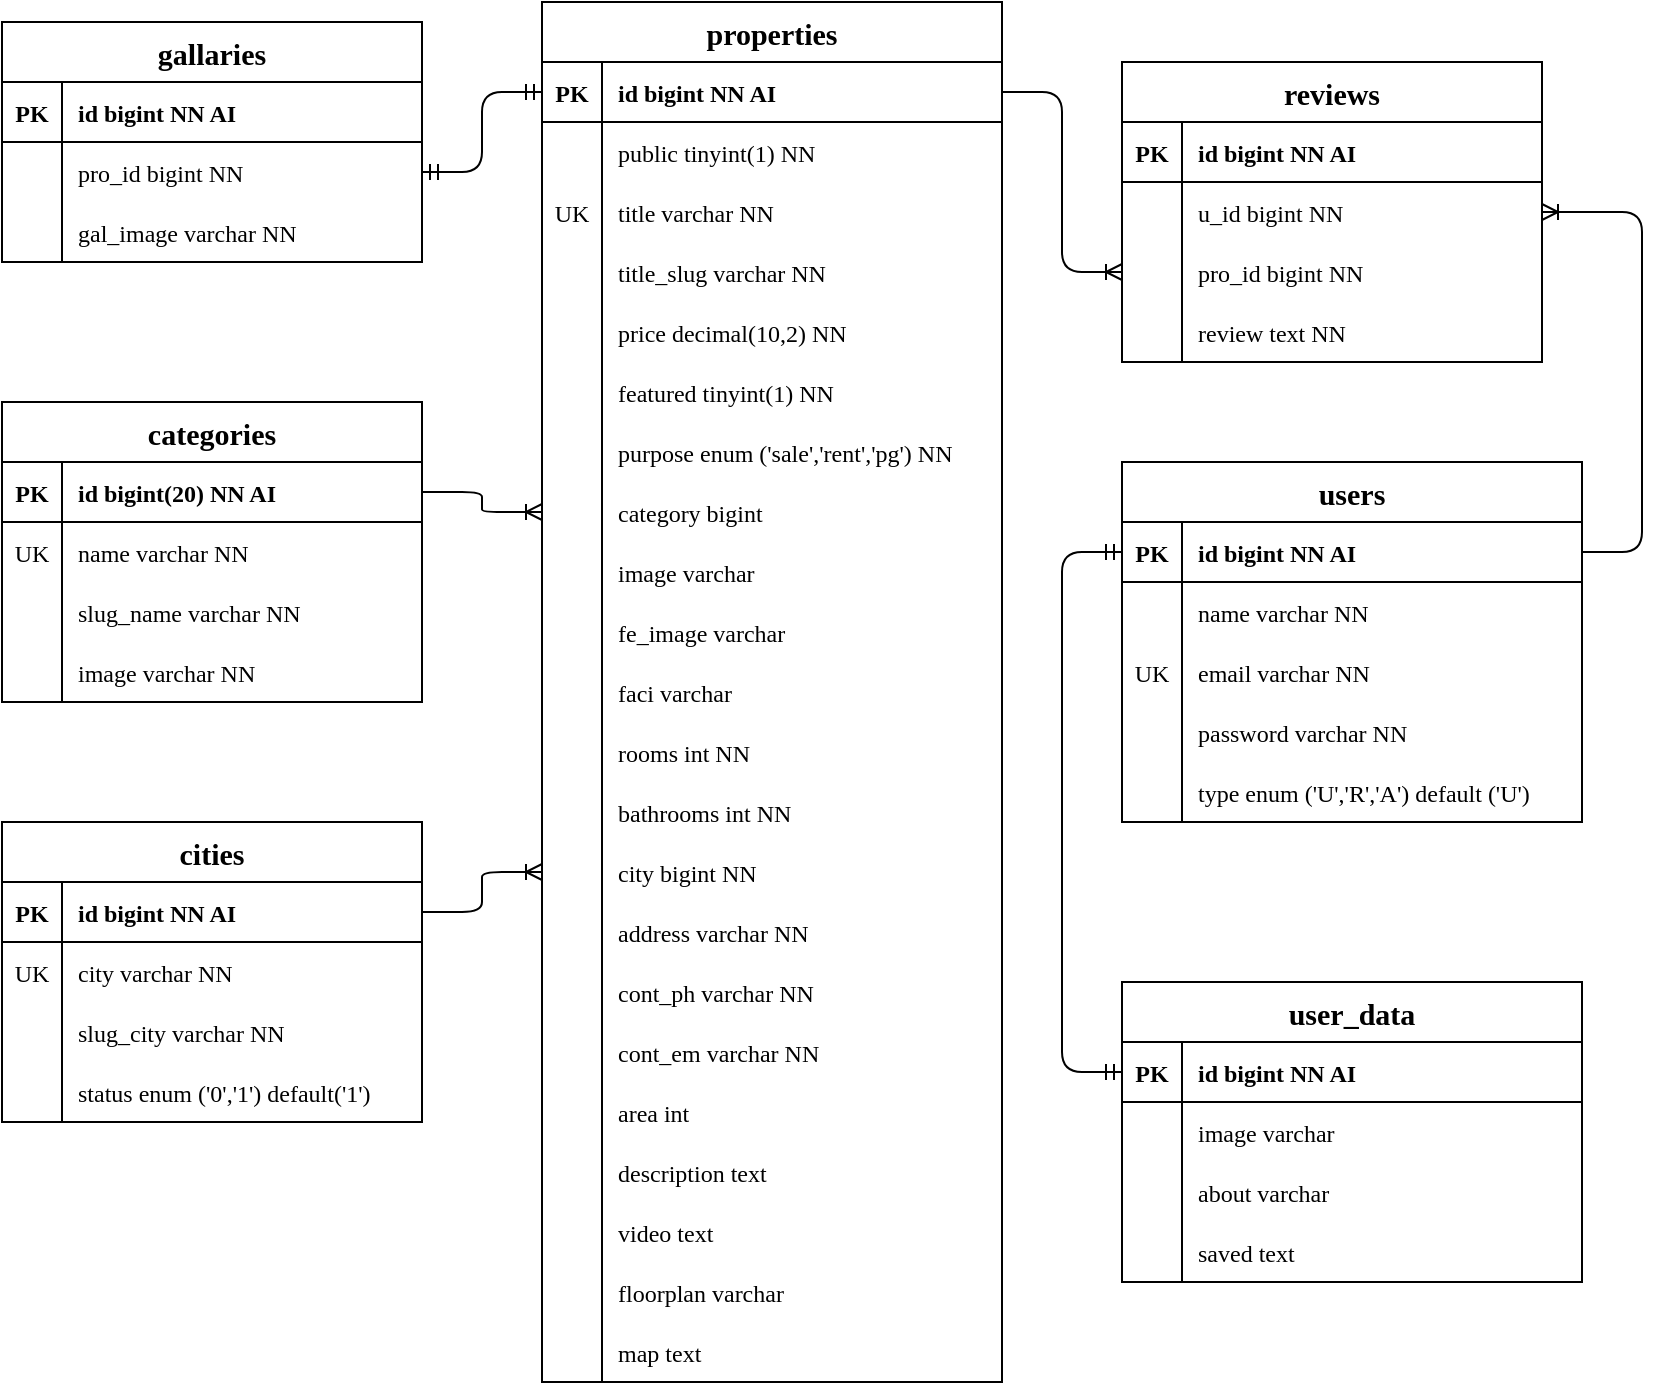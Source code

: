 <mxfile version="17.1.3" type="google"><diagram id="R2lEEEUBdFMjLlhIrx00" name="Page-1"><mxGraphModel grid="1" gridSize="10" guides="1" tooltips="1" connect="1" arrows="1" page="1" fold="1" pageScale="1" pageWidth="850" pageHeight="1100" math="0" shadow="0" extFonts="Permanent Marker^https://fonts.googleapis.com/css?family=Permanent+Marker"><root><mxCell id="0"/><mxCell id="1" parent="0"/><mxCell id="YWjeRx_87zV_86P3QYBy-14" value="categories" style="shape=table;startSize=30;container=1;collapsible=1;childLayout=tableLayout;fixedRows=1;rowLines=0;fontStyle=1;align=center;resizeLast=1;rounded=0;fontSize=15;sketch=0;swimlaneLine=1;shadow=0;fontFamily=Times New Roman;" vertex="1" parent="1"><mxGeometry x="10" y="240" width="210" height="150" as="geometry"><mxRectangle x="530" y="150" width="90" height="30" as="alternateBounds"/></mxGeometry></mxCell><mxCell id="YWjeRx_87zV_86P3QYBy-15" value="" style="shape=tableRow;horizontal=0;startSize=0;swimlaneHead=0;swimlaneBody=0;fillColor=none;collapsible=0;dropTarget=0;points=[[0,0.5],[1,0.5]];portConstraint=eastwest;top=0;left=0;right=0;bottom=1;rounded=0;sketch=0;swimlaneLine=1;shadow=0;fontFamily=Times New Roman;" vertex="1" parent="YWjeRx_87zV_86P3QYBy-14"><mxGeometry y="30" width="210" height="30" as="geometry"/></mxCell><mxCell id="YWjeRx_87zV_86P3QYBy-16" value="PK" style="shape=partialRectangle;connectable=0;fillColor=none;top=0;left=0;bottom=0;right=0;fontStyle=1;overflow=hidden;rounded=0;sketch=0;swimlaneLine=1;shadow=0;fontFamily=Times New Roman;" vertex="1" parent="YWjeRx_87zV_86P3QYBy-15"><mxGeometry width="30" height="30" as="geometry"><mxRectangle width="30" height="30" as="alternateBounds"/></mxGeometry></mxCell><mxCell id="YWjeRx_87zV_86P3QYBy-17" value="id bigint(20) NN AI" style="shape=partialRectangle;connectable=0;fillColor=none;top=0;left=0;bottom=0;right=0;align=left;spacingLeft=6;fontStyle=1;overflow=hidden;rounded=0;sketch=0;swimlaneLine=1;shadow=0;fontFamily=Times New Roman;" vertex="1" parent="YWjeRx_87zV_86P3QYBy-15"><mxGeometry x="30" width="180" height="30" as="geometry"><mxRectangle width="180" height="30" as="alternateBounds"/></mxGeometry></mxCell><mxCell id="YWjeRx_87zV_86P3QYBy-18" value="" style="shape=tableRow;horizontal=0;startSize=0;swimlaneHead=0;swimlaneBody=0;fillColor=none;collapsible=0;dropTarget=0;points=[[0,0.5],[1,0.5]];portConstraint=eastwest;top=0;left=0;right=0;bottom=0;rounded=0;sketch=0;swimlaneLine=1;shadow=0;fontFamily=Times New Roman;" vertex="1" parent="YWjeRx_87zV_86P3QYBy-14"><mxGeometry y="60" width="210" height="30" as="geometry"/></mxCell><mxCell id="YWjeRx_87zV_86P3QYBy-19" value="UK" style="shape=partialRectangle;connectable=0;fillColor=none;top=0;left=0;bottom=0;right=0;editable=1;overflow=hidden;rounded=0;sketch=0;swimlaneLine=1;shadow=0;fontFamily=Times New Roman;" vertex="1" parent="YWjeRx_87zV_86P3QYBy-18"><mxGeometry width="30" height="30" as="geometry"><mxRectangle width="30" height="30" as="alternateBounds"/></mxGeometry></mxCell><mxCell id="YWjeRx_87zV_86P3QYBy-20" value="name varchar NN" style="shape=partialRectangle;connectable=0;fillColor=none;top=0;left=0;bottom=0;right=0;align=left;spacingLeft=6;overflow=hidden;rounded=0;sketch=0;swimlaneLine=1;shadow=0;fontFamily=Times New Roman;" vertex="1" parent="YWjeRx_87zV_86P3QYBy-18"><mxGeometry x="30" width="180" height="30" as="geometry"><mxRectangle width="180" height="30" as="alternateBounds"/></mxGeometry></mxCell><mxCell id="YWjeRx_87zV_86P3QYBy-21" value="" style="shape=tableRow;horizontal=0;startSize=0;swimlaneHead=0;swimlaneBody=0;fillColor=none;collapsible=0;dropTarget=0;points=[[0,0.5],[1,0.5]];portConstraint=eastwest;top=0;left=0;right=0;bottom=0;rounded=0;sketch=0;swimlaneLine=1;shadow=0;fontFamily=Times New Roman;" vertex="1" parent="YWjeRx_87zV_86P3QYBy-14"><mxGeometry y="90" width="210" height="30" as="geometry"/></mxCell><mxCell id="YWjeRx_87zV_86P3QYBy-22" value="" style="shape=partialRectangle;connectable=0;fillColor=none;top=0;left=0;bottom=0;right=0;editable=1;overflow=hidden;rounded=0;sketch=0;swimlaneLine=1;shadow=0;fontFamily=Times New Roman;" vertex="1" parent="YWjeRx_87zV_86P3QYBy-21"><mxGeometry width="30" height="30" as="geometry"><mxRectangle width="30" height="30" as="alternateBounds"/></mxGeometry></mxCell><mxCell id="YWjeRx_87zV_86P3QYBy-23" value="slug_name varchar NN" style="shape=partialRectangle;connectable=0;fillColor=none;top=0;left=0;bottom=0;right=0;align=left;spacingLeft=6;overflow=hidden;rounded=0;sketch=0;swimlaneLine=1;shadow=0;fontFamily=Times New Roman;" vertex="1" parent="YWjeRx_87zV_86P3QYBy-21"><mxGeometry x="30" width="180" height="30" as="geometry"><mxRectangle width="180" height="30" as="alternateBounds"/></mxGeometry></mxCell><mxCell id="YWjeRx_87zV_86P3QYBy-24" value="" style="shape=tableRow;horizontal=0;startSize=0;swimlaneHead=0;swimlaneBody=0;fillColor=none;collapsible=0;dropTarget=0;points=[[0,0.5],[1,0.5]];portConstraint=eastwest;top=0;left=0;right=0;bottom=0;rounded=0;sketch=0;swimlaneLine=1;shadow=0;fontFamily=Times New Roman;" vertex="1" parent="YWjeRx_87zV_86P3QYBy-14"><mxGeometry y="120" width="210" height="30" as="geometry"/></mxCell><mxCell id="YWjeRx_87zV_86P3QYBy-25" value="" style="shape=partialRectangle;connectable=0;fillColor=none;top=0;left=0;bottom=0;right=0;editable=1;overflow=hidden;rounded=0;sketch=0;swimlaneLine=1;shadow=0;fontFamily=Times New Roman;" vertex="1" parent="YWjeRx_87zV_86P3QYBy-24"><mxGeometry width="30" height="30" as="geometry"><mxRectangle width="30" height="30" as="alternateBounds"/></mxGeometry></mxCell><mxCell id="YWjeRx_87zV_86P3QYBy-26" value="image varchar NN" style="shape=partialRectangle;connectable=0;fillColor=none;top=0;left=0;bottom=0;right=0;align=left;spacingLeft=6;overflow=hidden;rounded=0;sketch=0;swimlaneLine=1;shadow=0;fontFamily=Times New Roman;" vertex="1" parent="YWjeRx_87zV_86P3QYBy-24"><mxGeometry x="30" width="180" height="30" as="geometry"><mxRectangle width="180" height="30" as="alternateBounds"/></mxGeometry></mxCell><mxCell id="YWjeRx_87zV_86P3QYBy-40" value="properties" style="shape=table;startSize=30;container=1;collapsible=1;childLayout=tableLayout;fixedRows=1;rowLines=0;fontStyle=1;align=center;resizeLast=1;rounded=0;horizontal=1;verticalAlign=middle;fontSize=15;swimlaneLine=1;sketch=0;labelBorderColor=none;shadow=0;fontFamily=Times New Roman;" vertex="1" parent="1"><mxGeometry x="280" y="40" width="230" height="690" as="geometry"><mxRectangle x="330" y="40" width="90" height="30" as="alternateBounds"/></mxGeometry></mxCell><mxCell id="YWjeRx_87zV_86P3QYBy-41" value="" style="shape=tableRow;horizontal=0;startSize=0;swimlaneHead=0;swimlaneBody=0;fillColor=none;collapsible=0;dropTarget=0;points=[[0,0.5],[1,0.5]];portConstraint=eastwest;top=0;left=0;right=0;bottom=1;rounded=0;labelBorderColor=none;sketch=0;swimlaneLine=1;shadow=0;fontFamily=Times New Roman;" vertex="1" parent="YWjeRx_87zV_86P3QYBy-40"><mxGeometry y="30" width="230" height="30" as="geometry"/></mxCell><mxCell id="YWjeRx_87zV_86P3QYBy-42" value="PK" style="shape=partialRectangle;connectable=0;fillColor=none;top=0;left=0;bottom=0;right=0;fontStyle=1;overflow=hidden;rounded=0;labelBorderColor=none;sketch=0;swimlaneLine=1;shadow=0;fontFamily=Times New Roman;" vertex="1" parent="YWjeRx_87zV_86P3QYBy-41"><mxGeometry width="30" height="30" as="geometry"><mxRectangle width="30" height="30" as="alternateBounds"/></mxGeometry></mxCell><mxCell id="YWjeRx_87zV_86P3QYBy-43" value="id bigint NN AI" style="shape=partialRectangle;connectable=0;fillColor=none;top=0;left=0;bottom=0;right=0;align=left;spacingLeft=6;fontStyle=1;overflow=hidden;rounded=0;sketch=0;labelBorderColor=none;swimlaneLine=1;shadow=0;fontFamily=Times New Roman;" vertex="1" parent="YWjeRx_87zV_86P3QYBy-41"><mxGeometry x="30" width="200" height="30" as="geometry"><mxRectangle width="200" height="30" as="alternateBounds"/></mxGeometry></mxCell><mxCell id="YWjeRx_87zV_86P3QYBy-44" value="" style="shape=tableRow;horizontal=0;startSize=0;swimlaneHead=0;swimlaneBody=0;fillColor=none;collapsible=0;dropTarget=0;points=[[0,0.5],[1,0.5]];portConstraint=eastwest;top=0;left=0;right=0;bottom=0;rounded=0;labelBorderColor=none;sketch=0;swimlaneLine=1;shadow=0;fontFamily=Times New Roman;" vertex="1" parent="YWjeRx_87zV_86P3QYBy-40"><mxGeometry y="60" width="230" height="30" as="geometry"/></mxCell><mxCell id="YWjeRx_87zV_86P3QYBy-45" value="" style="shape=partialRectangle;connectable=0;fillColor=none;top=0;left=0;bottom=0;right=0;editable=1;overflow=hidden;rounded=0;labelBorderColor=none;sketch=0;swimlaneLine=1;shadow=0;fontFamily=Times New Roman;" vertex="1" parent="YWjeRx_87zV_86P3QYBy-44"><mxGeometry width="30" height="30" as="geometry"><mxRectangle width="30" height="30" as="alternateBounds"/></mxGeometry></mxCell><mxCell id="YWjeRx_87zV_86P3QYBy-46" value="public tinyint(1) NN" style="shape=partialRectangle;connectable=0;fillColor=none;top=0;left=0;bottom=0;right=0;align=left;spacingLeft=6;overflow=hidden;rounded=0;sketch=0;labelBorderColor=none;swimlaneLine=1;shadow=0;fontFamily=Times New Roman;" vertex="1" parent="YWjeRx_87zV_86P3QYBy-44"><mxGeometry x="30" width="200" height="30" as="geometry"><mxRectangle width="200" height="30" as="alternateBounds"/></mxGeometry></mxCell><mxCell id="YWjeRx_87zV_86P3QYBy-47" style="shape=tableRow;horizontal=0;startSize=0;swimlaneHead=0;swimlaneBody=0;fillColor=none;collapsible=0;dropTarget=0;points=[[0,0.5],[1,0.5]];portConstraint=eastwest;top=0;left=0;right=0;bottom=0;rounded=0;labelBorderColor=none;sketch=0;swimlaneLine=1;shadow=0;fontFamily=Times New Roman;" vertex="1" parent="YWjeRx_87zV_86P3QYBy-40"><mxGeometry y="90" width="230" height="30" as="geometry"/></mxCell><mxCell id="YWjeRx_87zV_86P3QYBy-48" value="UK" style="shape=partialRectangle;connectable=0;fillColor=none;top=0;left=0;bottom=0;right=0;editable=1;overflow=hidden;rounded=0;labelBorderColor=none;sketch=0;swimlaneLine=1;shadow=0;fontFamily=Times New Roman;" vertex="1" parent="YWjeRx_87zV_86P3QYBy-47"><mxGeometry width="30" height="30" as="geometry"><mxRectangle width="30" height="30" as="alternateBounds"/></mxGeometry></mxCell><mxCell id="YWjeRx_87zV_86P3QYBy-49" value="title varchar NN" style="shape=partialRectangle;connectable=0;fillColor=none;top=0;left=0;bottom=0;right=0;align=left;spacingLeft=6;overflow=hidden;rounded=0;sketch=0;labelBorderColor=none;swimlaneLine=1;shadow=0;fontFamily=Times New Roman;" vertex="1" parent="YWjeRx_87zV_86P3QYBy-47"><mxGeometry x="30" width="200" height="30" as="geometry"><mxRectangle width="200" height="30" as="alternateBounds"/></mxGeometry></mxCell><mxCell id="YWjeRx_87zV_86P3QYBy-50" value="" style="shape=tableRow;horizontal=0;startSize=0;swimlaneHead=0;swimlaneBody=0;fillColor=none;collapsible=0;dropTarget=0;points=[[0,0.5],[1,0.5]];portConstraint=eastwest;top=0;left=0;right=0;bottom=0;rounded=0;labelBorderColor=none;sketch=0;swimlaneLine=1;shadow=0;fontFamily=Times New Roman;" vertex="1" parent="YWjeRx_87zV_86P3QYBy-40"><mxGeometry y="120" width="230" height="30" as="geometry"/></mxCell><mxCell id="YWjeRx_87zV_86P3QYBy-51" value="" style="shape=partialRectangle;connectable=0;fillColor=none;top=0;left=0;bottom=0;right=0;editable=1;overflow=hidden;rounded=0;labelBorderColor=none;sketch=0;swimlaneLine=1;shadow=0;fontFamily=Times New Roman;" vertex="1" parent="YWjeRx_87zV_86P3QYBy-50"><mxGeometry width="30" height="30" as="geometry"><mxRectangle width="30" height="30" as="alternateBounds"/></mxGeometry></mxCell><mxCell id="YWjeRx_87zV_86P3QYBy-52" value="title_slug varchar NN" style="shape=partialRectangle;connectable=0;fillColor=none;top=0;left=0;bottom=0;right=0;align=left;spacingLeft=6;overflow=hidden;rounded=0;sketch=0;labelBorderColor=none;swimlaneLine=1;shadow=0;fontFamily=Times New Roman;" vertex="1" parent="YWjeRx_87zV_86P3QYBy-50"><mxGeometry x="30" width="200" height="30" as="geometry"><mxRectangle width="200" height="30" as="alternateBounds"/></mxGeometry></mxCell><mxCell id="YWjeRx_87zV_86P3QYBy-53" style="shape=tableRow;horizontal=0;startSize=0;swimlaneHead=0;swimlaneBody=0;fillColor=none;collapsible=0;dropTarget=0;points=[[0,0.5],[1,0.5]];portConstraint=eastwest;top=0;left=0;right=0;bottom=0;rounded=0;labelBorderColor=none;sketch=0;swimlaneLine=1;shadow=0;fontFamily=Times New Roman;" vertex="1" parent="YWjeRx_87zV_86P3QYBy-40"><mxGeometry y="150" width="230" height="30" as="geometry"/></mxCell><mxCell id="YWjeRx_87zV_86P3QYBy-54" style="shape=partialRectangle;connectable=0;fillColor=none;top=0;left=0;bottom=0;right=0;editable=1;overflow=hidden;rounded=0;labelBorderColor=none;sketch=0;swimlaneLine=1;shadow=0;fontFamily=Times New Roman;" vertex="1" parent="YWjeRx_87zV_86P3QYBy-53"><mxGeometry width="30" height="30" as="geometry"><mxRectangle width="30" height="30" as="alternateBounds"/></mxGeometry></mxCell><mxCell id="YWjeRx_87zV_86P3QYBy-55" value="price decimal(10,2) NN" style="shape=partialRectangle;connectable=0;fillColor=none;top=0;left=0;bottom=0;right=0;align=left;spacingLeft=6;overflow=hidden;rounded=0;sketch=0;labelBorderColor=none;swimlaneLine=1;shadow=0;fontFamily=Times New Roman;" vertex="1" parent="YWjeRx_87zV_86P3QYBy-53"><mxGeometry x="30" width="200" height="30" as="geometry"><mxRectangle width="200" height="30" as="alternateBounds"/></mxGeometry></mxCell><mxCell id="YWjeRx_87zV_86P3QYBy-56" style="shape=tableRow;horizontal=0;startSize=0;swimlaneHead=0;swimlaneBody=0;fillColor=none;collapsible=0;dropTarget=0;points=[[0,0.5],[1,0.5]];portConstraint=eastwest;top=0;left=0;right=0;bottom=0;rounded=0;labelBorderColor=none;sketch=0;swimlaneLine=1;shadow=0;fontFamily=Times New Roman;" vertex="1" parent="YWjeRx_87zV_86P3QYBy-40"><mxGeometry y="180" width="230" height="30" as="geometry"/></mxCell><mxCell id="YWjeRx_87zV_86P3QYBy-57" style="shape=partialRectangle;connectable=0;fillColor=none;top=0;left=0;bottom=0;right=0;editable=1;overflow=hidden;rounded=0;labelBorderColor=none;sketch=0;swimlaneLine=1;shadow=0;fontFamily=Times New Roman;" vertex="1" parent="YWjeRx_87zV_86P3QYBy-56"><mxGeometry width="30" height="30" as="geometry"><mxRectangle width="30" height="30" as="alternateBounds"/></mxGeometry></mxCell><mxCell id="YWjeRx_87zV_86P3QYBy-58" value="featured tinyint(1) NN" style="shape=partialRectangle;connectable=0;fillColor=none;top=0;left=0;bottom=0;right=0;align=left;spacingLeft=6;overflow=hidden;rounded=0;sketch=0;labelBorderColor=none;swimlaneLine=1;shadow=0;fontFamily=Times New Roman;" vertex="1" parent="YWjeRx_87zV_86P3QYBy-56"><mxGeometry x="30" width="200" height="30" as="geometry"><mxRectangle width="200" height="30" as="alternateBounds"/></mxGeometry></mxCell><mxCell id="YWjeRx_87zV_86P3QYBy-59" style="shape=tableRow;horizontal=0;startSize=0;swimlaneHead=0;swimlaneBody=0;fillColor=none;collapsible=0;dropTarget=0;points=[[0,0.5],[1,0.5]];portConstraint=eastwest;top=0;left=0;right=0;bottom=0;rounded=0;labelBorderColor=none;sketch=0;swimlaneLine=1;shadow=0;fontFamily=Times New Roman;" vertex="1" parent="YWjeRx_87zV_86P3QYBy-40"><mxGeometry y="210" width="230" height="30" as="geometry"/></mxCell><mxCell id="YWjeRx_87zV_86P3QYBy-60" style="shape=partialRectangle;connectable=0;fillColor=none;top=0;left=0;bottom=0;right=0;editable=1;overflow=hidden;rounded=0;labelBorderColor=none;sketch=0;swimlaneLine=1;shadow=0;fontFamily=Times New Roman;" vertex="1" parent="YWjeRx_87zV_86P3QYBy-59"><mxGeometry width="30" height="30" as="geometry"><mxRectangle width="30" height="30" as="alternateBounds"/></mxGeometry></mxCell><mxCell id="YWjeRx_87zV_86P3QYBy-61" value="purpose enum ('sale','rent','pg') NN" style="shape=partialRectangle;connectable=0;fillColor=none;top=0;left=0;bottom=0;right=0;align=left;spacingLeft=6;overflow=hidden;rounded=0;sketch=0;labelBorderColor=none;swimlaneLine=1;shadow=0;fontFamily=Times New Roman;" vertex="1" parent="YWjeRx_87zV_86P3QYBy-59"><mxGeometry x="30" width="200" height="30" as="geometry"><mxRectangle width="200" height="30" as="alternateBounds"/></mxGeometry></mxCell><mxCell id="YWjeRx_87zV_86P3QYBy-62" style="shape=tableRow;horizontal=0;startSize=0;swimlaneHead=0;swimlaneBody=0;fillColor=none;collapsible=0;dropTarget=0;points=[[0,0.5],[1,0.5]];portConstraint=eastwest;top=0;left=0;right=0;bottom=0;rounded=0;labelBorderColor=none;sketch=0;swimlaneLine=1;shadow=0;fontFamily=Times New Roman;" vertex="1" parent="YWjeRx_87zV_86P3QYBy-40"><mxGeometry y="240" width="230" height="30" as="geometry"/></mxCell><mxCell id="YWjeRx_87zV_86P3QYBy-63" style="shape=partialRectangle;connectable=0;fillColor=none;top=0;left=0;bottom=0;right=0;editable=1;overflow=hidden;rounded=0;labelBorderColor=none;sketch=0;swimlaneLine=1;shadow=0;fontFamily=Times New Roman;" vertex="1" parent="YWjeRx_87zV_86P3QYBy-62"><mxGeometry width="30" height="30" as="geometry"><mxRectangle width="30" height="30" as="alternateBounds"/></mxGeometry></mxCell><mxCell id="YWjeRx_87zV_86P3QYBy-64" value="category bigint" style="shape=partialRectangle;connectable=0;fillColor=none;top=0;left=0;bottom=0;right=0;align=left;spacingLeft=6;overflow=hidden;rounded=0;sketch=0;labelBorderColor=none;swimlaneLine=1;shadow=0;fontFamily=Times New Roman;" vertex="1" parent="YWjeRx_87zV_86P3QYBy-62"><mxGeometry x="30" width="200" height="30" as="geometry"><mxRectangle width="200" height="30" as="alternateBounds"/></mxGeometry></mxCell><mxCell id="YWjeRx_87zV_86P3QYBy-65" style="shape=tableRow;horizontal=0;startSize=0;swimlaneHead=0;swimlaneBody=0;fillColor=none;collapsible=0;dropTarget=0;points=[[0,0.5],[1,0.5]];portConstraint=eastwest;top=0;left=0;right=0;bottom=0;rounded=0;labelBorderColor=none;sketch=0;swimlaneLine=1;shadow=0;fontFamily=Times New Roman;" vertex="1" parent="YWjeRx_87zV_86P3QYBy-40"><mxGeometry y="270" width="230" height="30" as="geometry"/></mxCell><mxCell id="YWjeRx_87zV_86P3QYBy-66" style="shape=partialRectangle;connectable=0;fillColor=none;top=0;left=0;bottom=0;right=0;editable=1;overflow=hidden;rounded=0;labelBorderColor=none;sketch=0;swimlaneLine=1;shadow=0;fontFamily=Times New Roman;" vertex="1" parent="YWjeRx_87zV_86P3QYBy-65"><mxGeometry width="30" height="30" as="geometry"><mxRectangle width="30" height="30" as="alternateBounds"/></mxGeometry></mxCell><mxCell id="YWjeRx_87zV_86P3QYBy-67" value="image varchar" style="shape=partialRectangle;connectable=0;fillColor=none;top=0;left=0;bottom=0;right=0;align=left;spacingLeft=6;overflow=hidden;rounded=0;sketch=0;labelBorderColor=none;swimlaneLine=1;shadow=0;fontFamily=Times New Roman;" vertex="1" parent="YWjeRx_87zV_86P3QYBy-65"><mxGeometry x="30" width="200" height="30" as="geometry"><mxRectangle width="200" height="30" as="alternateBounds"/></mxGeometry></mxCell><mxCell id="YWjeRx_87zV_86P3QYBy-68" style="shape=tableRow;horizontal=0;startSize=0;swimlaneHead=0;swimlaneBody=0;fillColor=none;collapsible=0;dropTarget=0;points=[[0,0.5],[1,0.5]];portConstraint=eastwest;top=0;left=0;right=0;bottom=0;rounded=0;labelBorderColor=none;sketch=0;swimlaneLine=1;shadow=0;fontFamily=Times New Roman;" vertex="1" parent="YWjeRx_87zV_86P3QYBy-40"><mxGeometry y="300" width="230" height="30" as="geometry"/></mxCell><mxCell id="YWjeRx_87zV_86P3QYBy-69" style="shape=partialRectangle;connectable=0;fillColor=none;top=0;left=0;bottom=0;right=0;editable=1;overflow=hidden;rounded=0;labelBorderColor=none;sketch=0;swimlaneLine=1;shadow=0;fontFamily=Times New Roman;" vertex="1" parent="YWjeRx_87zV_86P3QYBy-68"><mxGeometry width="30" height="30" as="geometry"><mxRectangle width="30" height="30" as="alternateBounds"/></mxGeometry></mxCell><mxCell id="YWjeRx_87zV_86P3QYBy-70" value="fe_image varchar" style="shape=partialRectangle;connectable=0;fillColor=none;top=0;left=0;bottom=0;right=0;align=left;spacingLeft=6;overflow=hidden;rounded=0;sketch=0;labelBorderColor=none;swimlaneLine=1;shadow=0;fontFamily=Times New Roman;" vertex="1" parent="YWjeRx_87zV_86P3QYBy-68"><mxGeometry x="30" width="200" height="30" as="geometry"><mxRectangle width="200" height="30" as="alternateBounds"/></mxGeometry></mxCell><mxCell id="YWjeRx_87zV_86P3QYBy-71" style="shape=tableRow;horizontal=0;startSize=0;swimlaneHead=0;swimlaneBody=0;fillColor=none;collapsible=0;dropTarget=0;points=[[0,0.5],[1,0.5]];portConstraint=eastwest;top=0;left=0;right=0;bottom=0;rounded=0;labelBorderColor=none;sketch=0;swimlaneLine=1;shadow=0;fontFamily=Times New Roman;" vertex="1" parent="YWjeRx_87zV_86P3QYBy-40"><mxGeometry y="330" width="230" height="30" as="geometry"/></mxCell><mxCell id="YWjeRx_87zV_86P3QYBy-72" style="shape=partialRectangle;connectable=0;fillColor=none;top=0;left=0;bottom=0;right=0;editable=1;overflow=hidden;rounded=0;labelBorderColor=none;sketch=0;swimlaneLine=1;shadow=0;fontFamily=Times New Roman;" vertex="1" parent="YWjeRx_87zV_86P3QYBy-71"><mxGeometry width="30" height="30" as="geometry"><mxRectangle width="30" height="30" as="alternateBounds"/></mxGeometry></mxCell><mxCell id="YWjeRx_87zV_86P3QYBy-73" value="faci varchar" style="shape=partialRectangle;connectable=0;fillColor=none;top=0;left=0;bottom=0;right=0;align=left;spacingLeft=6;overflow=hidden;rounded=0;sketch=0;labelBorderColor=none;swimlaneLine=1;shadow=0;fontFamily=Times New Roman;" vertex="1" parent="YWjeRx_87zV_86P3QYBy-71"><mxGeometry x="30" width="200" height="30" as="geometry"><mxRectangle width="200" height="30" as="alternateBounds"/></mxGeometry></mxCell><mxCell id="YWjeRx_87zV_86P3QYBy-74" style="shape=tableRow;horizontal=0;startSize=0;swimlaneHead=0;swimlaneBody=0;fillColor=none;collapsible=0;dropTarget=0;points=[[0,0.5],[1,0.5]];portConstraint=eastwest;top=0;left=0;right=0;bottom=0;rounded=0;labelBorderColor=none;sketch=0;swimlaneLine=1;shadow=0;fontFamily=Times New Roman;" vertex="1" parent="YWjeRx_87zV_86P3QYBy-40"><mxGeometry y="360" width="230" height="30" as="geometry"/></mxCell><mxCell id="YWjeRx_87zV_86P3QYBy-75" style="shape=partialRectangle;connectable=0;fillColor=none;top=0;left=0;bottom=0;right=0;editable=1;overflow=hidden;rounded=0;labelBorderColor=none;sketch=0;swimlaneLine=1;shadow=0;fontFamily=Times New Roman;" vertex="1" parent="YWjeRx_87zV_86P3QYBy-74"><mxGeometry width="30" height="30" as="geometry"><mxRectangle width="30" height="30" as="alternateBounds"/></mxGeometry></mxCell><mxCell id="YWjeRx_87zV_86P3QYBy-76" value="rooms int NN" style="shape=partialRectangle;connectable=0;fillColor=none;top=0;left=0;bottom=0;right=0;align=left;spacingLeft=6;overflow=hidden;rounded=0;sketch=0;labelBorderColor=none;swimlaneLine=1;shadow=0;fontFamily=Times New Roman;" vertex="1" parent="YWjeRx_87zV_86P3QYBy-74"><mxGeometry x="30" width="200" height="30" as="geometry"><mxRectangle width="200" height="30" as="alternateBounds"/></mxGeometry></mxCell><mxCell id="YWjeRx_87zV_86P3QYBy-77" style="shape=tableRow;horizontal=0;startSize=0;swimlaneHead=0;swimlaneBody=0;fillColor=none;collapsible=0;dropTarget=0;points=[[0,0.5],[1,0.5]];portConstraint=eastwest;top=0;left=0;right=0;bottom=0;rounded=0;labelBorderColor=none;sketch=0;swimlaneLine=1;shadow=0;fontFamily=Times New Roman;" vertex="1" parent="YWjeRx_87zV_86P3QYBy-40"><mxGeometry y="390" width="230" height="30" as="geometry"/></mxCell><mxCell id="YWjeRx_87zV_86P3QYBy-78" style="shape=partialRectangle;connectable=0;fillColor=none;top=0;left=0;bottom=0;right=0;editable=1;overflow=hidden;rounded=0;labelBorderColor=none;sketch=0;swimlaneLine=1;shadow=0;fontFamily=Times New Roman;" vertex="1" parent="YWjeRx_87zV_86P3QYBy-77"><mxGeometry width="30" height="30" as="geometry"><mxRectangle width="30" height="30" as="alternateBounds"/></mxGeometry></mxCell><mxCell id="YWjeRx_87zV_86P3QYBy-79" value="bathrooms int NN" style="shape=partialRectangle;connectable=0;fillColor=none;top=0;left=0;bottom=0;right=0;align=left;spacingLeft=6;overflow=hidden;rounded=0;sketch=0;labelBorderColor=none;swimlaneLine=1;shadow=0;fontFamily=Times New Roman;" vertex="1" parent="YWjeRx_87zV_86P3QYBy-77"><mxGeometry x="30" width="200" height="30" as="geometry"><mxRectangle width="200" height="30" as="alternateBounds"/></mxGeometry></mxCell><mxCell id="YWjeRx_87zV_86P3QYBy-80" style="shape=tableRow;horizontal=0;startSize=0;swimlaneHead=0;swimlaneBody=0;fillColor=none;collapsible=0;dropTarget=0;points=[[0,0.5],[1,0.5]];portConstraint=eastwest;top=0;left=0;right=0;bottom=0;rounded=0;labelBorderColor=none;sketch=0;swimlaneLine=1;shadow=0;fontFamily=Times New Roman;" vertex="1" parent="YWjeRx_87zV_86P3QYBy-40"><mxGeometry y="420" width="230" height="30" as="geometry"/></mxCell><mxCell id="YWjeRx_87zV_86P3QYBy-81" style="shape=partialRectangle;connectable=0;fillColor=none;top=0;left=0;bottom=0;right=0;editable=1;overflow=hidden;rounded=0;labelBorderColor=none;sketch=0;swimlaneLine=1;shadow=0;fontFamily=Times New Roman;" vertex="1" parent="YWjeRx_87zV_86P3QYBy-80"><mxGeometry width="30" height="30" as="geometry"><mxRectangle width="30" height="30" as="alternateBounds"/></mxGeometry></mxCell><mxCell id="YWjeRx_87zV_86P3QYBy-82" value="city bigint NN" style="shape=partialRectangle;connectable=0;fillColor=none;top=0;left=0;bottom=0;right=0;align=left;spacingLeft=6;overflow=hidden;rounded=0;sketch=0;labelBorderColor=none;swimlaneLine=1;shadow=0;fontFamily=Times New Roman;" vertex="1" parent="YWjeRx_87zV_86P3QYBy-80"><mxGeometry x="30" width="200" height="30" as="geometry"><mxRectangle width="200" height="30" as="alternateBounds"/></mxGeometry></mxCell><mxCell id="YWjeRx_87zV_86P3QYBy-83" style="shape=tableRow;horizontal=0;startSize=0;swimlaneHead=0;swimlaneBody=0;fillColor=none;collapsible=0;dropTarget=0;points=[[0,0.5],[1,0.5]];portConstraint=eastwest;top=0;left=0;right=0;bottom=0;rounded=0;labelBorderColor=none;sketch=0;swimlaneLine=1;shadow=0;fontFamily=Times New Roman;" vertex="1" parent="YWjeRx_87zV_86P3QYBy-40"><mxGeometry y="450" width="230" height="30" as="geometry"/></mxCell><mxCell id="YWjeRx_87zV_86P3QYBy-84" style="shape=partialRectangle;connectable=0;fillColor=none;top=0;left=0;bottom=0;right=0;editable=1;overflow=hidden;rounded=0;labelBorderColor=none;sketch=0;swimlaneLine=1;shadow=0;fontFamily=Times New Roman;" vertex="1" parent="YWjeRx_87zV_86P3QYBy-83"><mxGeometry width="30" height="30" as="geometry"><mxRectangle width="30" height="30" as="alternateBounds"/></mxGeometry></mxCell><mxCell id="YWjeRx_87zV_86P3QYBy-85" value="address varchar NN" style="shape=partialRectangle;connectable=0;fillColor=none;top=0;left=0;bottom=0;right=0;align=left;spacingLeft=6;overflow=hidden;rounded=0;sketch=0;labelBorderColor=none;swimlaneLine=1;shadow=0;fontFamily=Times New Roman;" vertex="1" parent="YWjeRx_87zV_86P3QYBy-83"><mxGeometry x="30" width="200" height="30" as="geometry"><mxRectangle width="200" height="30" as="alternateBounds"/></mxGeometry></mxCell><mxCell id="YWjeRx_87zV_86P3QYBy-86" style="shape=tableRow;horizontal=0;startSize=0;swimlaneHead=0;swimlaneBody=0;fillColor=none;collapsible=0;dropTarget=0;points=[[0,0.5],[1,0.5]];portConstraint=eastwest;top=0;left=0;right=0;bottom=0;rounded=0;labelBorderColor=none;sketch=0;swimlaneLine=1;shadow=0;fontFamily=Times New Roman;" vertex="1" parent="YWjeRx_87zV_86P3QYBy-40"><mxGeometry y="480" width="230" height="30" as="geometry"/></mxCell><mxCell id="YWjeRx_87zV_86P3QYBy-87" style="shape=partialRectangle;connectable=0;fillColor=none;top=0;left=0;bottom=0;right=0;editable=1;overflow=hidden;rounded=0;labelBorderColor=none;sketch=0;swimlaneLine=1;shadow=0;fontFamily=Times New Roman;" vertex="1" parent="YWjeRx_87zV_86P3QYBy-86"><mxGeometry width="30" height="30" as="geometry"><mxRectangle width="30" height="30" as="alternateBounds"/></mxGeometry></mxCell><mxCell id="YWjeRx_87zV_86P3QYBy-88" value="cont_ph varchar NN" style="shape=partialRectangle;connectable=0;fillColor=none;top=0;left=0;bottom=0;right=0;align=left;spacingLeft=6;overflow=hidden;rounded=0;sketch=0;labelBorderColor=none;swimlaneLine=1;shadow=0;fontFamily=Times New Roman;" vertex="1" parent="YWjeRx_87zV_86P3QYBy-86"><mxGeometry x="30" width="200" height="30" as="geometry"><mxRectangle width="200" height="30" as="alternateBounds"/></mxGeometry></mxCell><mxCell id="YWjeRx_87zV_86P3QYBy-89" style="shape=tableRow;horizontal=0;startSize=0;swimlaneHead=0;swimlaneBody=0;fillColor=none;collapsible=0;dropTarget=0;points=[[0,0.5],[1,0.5]];portConstraint=eastwest;top=0;left=0;right=0;bottom=0;rounded=0;labelBorderColor=none;sketch=0;swimlaneLine=1;shadow=0;fontFamily=Times New Roman;" vertex="1" parent="YWjeRx_87zV_86P3QYBy-40"><mxGeometry y="510" width="230" height="30" as="geometry"/></mxCell><mxCell id="YWjeRx_87zV_86P3QYBy-90" style="shape=partialRectangle;connectable=0;fillColor=none;top=0;left=0;bottom=0;right=0;editable=1;overflow=hidden;rounded=0;labelBorderColor=none;sketch=0;swimlaneLine=1;shadow=0;fontFamily=Times New Roman;" vertex="1" parent="YWjeRx_87zV_86P3QYBy-89"><mxGeometry width="30" height="30" as="geometry"><mxRectangle width="30" height="30" as="alternateBounds"/></mxGeometry></mxCell><mxCell id="YWjeRx_87zV_86P3QYBy-91" value="cont_em varchar NN" style="shape=partialRectangle;connectable=0;fillColor=none;top=0;left=0;bottom=0;right=0;align=left;spacingLeft=6;overflow=hidden;rounded=0;sketch=0;labelBorderColor=none;swimlaneLine=1;shadow=0;fontFamily=Times New Roman;" vertex="1" parent="YWjeRx_87zV_86P3QYBy-89"><mxGeometry x="30" width="200" height="30" as="geometry"><mxRectangle width="200" height="30" as="alternateBounds"/></mxGeometry></mxCell><mxCell id="YWjeRx_87zV_86P3QYBy-92" style="shape=tableRow;horizontal=0;startSize=0;swimlaneHead=0;swimlaneBody=0;fillColor=none;collapsible=0;dropTarget=0;points=[[0,0.5],[1,0.5]];portConstraint=eastwest;top=0;left=0;right=0;bottom=0;rounded=0;labelBorderColor=none;sketch=0;swimlaneLine=1;shadow=0;fontFamily=Times New Roman;" vertex="1" parent="YWjeRx_87zV_86P3QYBy-40"><mxGeometry y="540" width="230" height="30" as="geometry"/></mxCell><mxCell id="YWjeRx_87zV_86P3QYBy-93" style="shape=partialRectangle;connectable=0;fillColor=none;top=0;left=0;bottom=0;right=0;editable=1;overflow=hidden;rounded=0;labelBorderColor=none;sketch=0;swimlaneLine=1;shadow=0;fontFamily=Times New Roman;" vertex="1" parent="YWjeRx_87zV_86P3QYBy-92"><mxGeometry width="30" height="30" as="geometry"><mxRectangle width="30" height="30" as="alternateBounds"/></mxGeometry></mxCell><mxCell id="YWjeRx_87zV_86P3QYBy-94" value="area int" style="shape=partialRectangle;connectable=0;fillColor=none;top=0;left=0;bottom=0;right=0;align=left;spacingLeft=6;overflow=hidden;rounded=0;sketch=0;labelBorderColor=none;swimlaneLine=1;shadow=0;fontFamily=Times New Roman;" vertex="1" parent="YWjeRx_87zV_86P3QYBy-92"><mxGeometry x="30" width="200" height="30" as="geometry"><mxRectangle width="200" height="30" as="alternateBounds"/></mxGeometry></mxCell><mxCell id="YWjeRx_87zV_86P3QYBy-95" style="shape=tableRow;horizontal=0;startSize=0;swimlaneHead=0;swimlaneBody=0;fillColor=none;collapsible=0;dropTarget=0;points=[[0,0.5],[1,0.5]];portConstraint=eastwest;top=0;left=0;right=0;bottom=0;rounded=0;labelBorderColor=none;sketch=0;swimlaneLine=1;shadow=0;fontFamily=Times New Roman;" vertex="1" parent="YWjeRx_87zV_86P3QYBy-40"><mxGeometry y="570" width="230" height="30" as="geometry"/></mxCell><mxCell id="YWjeRx_87zV_86P3QYBy-96" style="shape=partialRectangle;connectable=0;fillColor=none;top=0;left=0;bottom=0;right=0;editable=1;overflow=hidden;rounded=0;labelBorderColor=none;sketch=0;swimlaneLine=1;shadow=0;fontFamily=Times New Roman;" vertex="1" parent="YWjeRx_87zV_86P3QYBy-95"><mxGeometry width="30" height="30" as="geometry"><mxRectangle width="30" height="30" as="alternateBounds"/></mxGeometry></mxCell><mxCell id="YWjeRx_87zV_86P3QYBy-97" value="description text" style="shape=partialRectangle;connectable=0;fillColor=none;top=0;left=0;bottom=0;right=0;align=left;spacingLeft=6;overflow=hidden;rounded=0;sketch=0;labelBorderColor=none;swimlaneLine=1;shadow=0;fontFamily=Times New Roman;" vertex="1" parent="YWjeRx_87zV_86P3QYBy-95"><mxGeometry x="30" width="200" height="30" as="geometry"><mxRectangle width="200" height="30" as="alternateBounds"/></mxGeometry></mxCell><mxCell id="YWjeRx_87zV_86P3QYBy-98" style="shape=tableRow;horizontal=0;startSize=0;swimlaneHead=0;swimlaneBody=0;fillColor=none;collapsible=0;dropTarget=0;points=[[0,0.5],[1,0.5]];portConstraint=eastwest;top=0;left=0;right=0;bottom=0;rounded=0;labelBorderColor=none;sketch=0;swimlaneLine=1;shadow=0;fontFamily=Times New Roman;" vertex="1" parent="YWjeRx_87zV_86P3QYBy-40"><mxGeometry y="600" width="230" height="30" as="geometry"/></mxCell><mxCell id="YWjeRx_87zV_86P3QYBy-99" style="shape=partialRectangle;connectable=0;fillColor=none;top=0;left=0;bottom=0;right=0;editable=1;overflow=hidden;rounded=0;labelBorderColor=none;sketch=0;swimlaneLine=1;shadow=0;fontFamily=Times New Roman;" vertex="1" parent="YWjeRx_87zV_86P3QYBy-98"><mxGeometry width="30" height="30" as="geometry"><mxRectangle width="30" height="30" as="alternateBounds"/></mxGeometry></mxCell><mxCell id="YWjeRx_87zV_86P3QYBy-100" value="video text" style="shape=partialRectangle;connectable=0;fillColor=none;top=0;left=0;bottom=0;right=0;align=left;spacingLeft=6;overflow=hidden;rounded=0;sketch=0;labelBorderColor=none;swimlaneLine=1;shadow=0;fontFamily=Times New Roman;" vertex="1" parent="YWjeRx_87zV_86P3QYBy-98"><mxGeometry x="30" width="200" height="30" as="geometry"><mxRectangle width="200" height="30" as="alternateBounds"/></mxGeometry></mxCell><mxCell id="YWjeRx_87zV_86P3QYBy-101" style="shape=tableRow;horizontal=0;startSize=0;swimlaneHead=0;swimlaneBody=0;fillColor=none;collapsible=0;dropTarget=0;points=[[0,0.5],[1,0.5]];portConstraint=eastwest;top=0;left=0;right=0;bottom=0;rounded=0;labelBorderColor=none;sketch=0;swimlaneLine=1;shadow=0;fontFamily=Times New Roman;" vertex="1" parent="YWjeRx_87zV_86P3QYBy-40"><mxGeometry y="630" width="230" height="30" as="geometry"/></mxCell><mxCell id="YWjeRx_87zV_86P3QYBy-102" style="shape=partialRectangle;connectable=0;fillColor=none;top=0;left=0;bottom=0;right=0;editable=1;overflow=hidden;rounded=0;labelBorderColor=none;sketch=0;swimlaneLine=1;shadow=0;fontFamily=Times New Roman;" vertex="1" parent="YWjeRx_87zV_86P3QYBy-101"><mxGeometry width="30" height="30" as="geometry"><mxRectangle width="30" height="30" as="alternateBounds"/></mxGeometry></mxCell><mxCell id="YWjeRx_87zV_86P3QYBy-103" value="floorplan varchar" style="shape=partialRectangle;connectable=0;fillColor=none;top=0;left=0;bottom=0;right=0;align=left;spacingLeft=6;overflow=hidden;rounded=0;sketch=0;labelBorderColor=none;swimlaneLine=1;shadow=0;fontFamily=Times New Roman;" vertex="1" parent="YWjeRx_87zV_86P3QYBy-101"><mxGeometry x="30" width="200" height="30" as="geometry"><mxRectangle width="200" height="30" as="alternateBounds"/></mxGeometry></mxCell><mxCell id="YWjeRx_87zV_86P3QYBy-104" style="shape=tableRow;horizontal=0;startSize=0;swimlaneHead=0;swimlaneBody=0;fillColor=none;collapsible=0;dropTarget=0;points=[[0,0.5],[1,0.5]];portConstraint=eastwest;top=0;left=0;right=0;bottom=0;rounded=0;labelBorderColor=none;sketch=0;swimlaneLine=1;shadow=0;fontFamily=Times New Roman;" vertex="1" parent="YWjeRx_87zV_86P3QYBy-40"><mxGeometry y="660" width="230" height="30" as="geometry"/></mxCell><mxCell id="YWjeRx_87zV_86P3QYBy-105" style="shape=partialRectangle;connectable=0;fillColor=none;top=0;left=0;bottom=0;right=0;editable=1;overflow=hidden;rounded=0;labelBorderColor=none;sketch=0;swimlaneLine=1;shadow=0;fontFamily=Times New Roman;" vertex="1" parent="YWjeRx_87zV_86P3QYBy-104"><mxGeometry width="30" height="30" as="geometry"><mxRectangle width="30" height="30" as="alternateBounds"/></mxGeometry></mxCell><mxCell id="YWjeRx_87zV_86P3QYBy-106" value="map text" style="shape=partialRectangle;connectable=0;fillColor=none;top=0;left=0;bottom=0;right=0;align=left;spacingLeft=6;overflow=hidden;rounded=0;sketch=0;labelBorderColor=none;swimlaneLine=1;shadow=0;fontFamily=Times New Roman;" vertex="1" parent="YWjeRx_87zV_86P3QYBy-104"><mxGeometry x="30" width="200" height="30" as="geometry"><mxRectangle width="200" height="30" as="alternateBounds"/></mxGeometry></mxCell><mxCell id="YWjeRx_87zV_86P3QYBy-107" value="" style="edgeStyle=entityRelationEdgeStyle;fontSize=12;html=1;endArrow=ERoneToMany;rounded=1;exitX=1;exitY=0.5;exitDx=0;exitDy=0;entryX=0;entryY=0.5;entryDx=0;entryDy=0;sketch=0;swimlaneLine=1;shadow=0;fontFamily=Times New Roman;" edge="1" parent="1" source="YWjeRx_87zV_86P3QYBy-15" target="YWjeRx_87zV_86P3QYBy-62"><mxGeometry width="100" height="100" relative="1" as="geometry"><mxPoint x="340" y="240" as="sourcePoint"/><mxPoint x="440" y="140" as="targetPoint"/></mxGeometry></mxCell><mxCell id="YWjeRx_87zV_86P3QYBy-108" value="gallaries" style="shape=table;startSize=30;container=1;collapsible=1;childLayout=tableLayout;fixedRows=1;rowLines=0;fontStyle=1;align=center;resizeLast=1;rounded=0;horizontal=1;verticalAlign=middle;fontSize=15;swimlaneLine=1;sketch=0;labelBorderColor=none;shadow=0;fontFamily=Times New Roman;" vertex="1" parent="1"><mxGeometry x="10" y="50" width="210" height="120" as="geometry"><mxRectangle x="530" y="150" width="90" height="30" as="alternateBounds"/></mxGeometry></mxCell><mxCell id="YWjeRx_87zV_86P3QYBy-109" value="" style="shape=tableRow;horizontal=0;startSize=0;swimlaneHead=0;swimlaneBody=0;fillColor=none;collapsible=0;dropTarget=0;points=[[0,0.5],[1,0.5]];portConstraint=eastwest;top=0;left=0;right=0;bottom=1;rounded=0;labelBorderColor=none;sketch=0;swimlaneLine=1;shadow=0;fontFamily=Times New Roman;" vertex="1" parent="YWjeRx_87zV_86P3QYBy-108"><mxGeometry y="30" width="210" height="30" as="geometry"/></mxCell><mxCell id="YWjeRx_87zV_86P3QYBy-110" value="PK" style="shape=partialRectangle;connectable=0;fillColor=none;top=0;left=0;bottom=0;right=0;fontStyle=1;overflow=hidden;rounded=0;labelBorderColor=none;sketch=0;swimlaneLine=1;shadow=0;fontFamily=Times New Roman;" vertex="1" parent="YWjeRx_87zV_86P3QYBy-109"><mxGeometry width="30" height="30" as="geometry"><mxRectangle width="30" height="30" as="alternateBounds"/></mxGeometry></mxCell><mxCell id="YWjeRx_87zV_86P3QYBy-111" value="id bigint NN AI" style="shape=partialRectangle;connectable=0;fillColor=none;top=0;left=0;bottom=0;right=0;align=left;spacingLeft=6;fontStyle=1;overflow=hidden;rounded=0;sketch=0;labelBorderColor=none;swimlaneLine=1;shadow=0;fontFamily=Times New Roman;" vertex="1" parent="YWjeRx_87zV_86P3QYBy-109"><mxGeometry x="30" width="180" height="30" as="geometry"><mxRectangle width="180" height="30" as="alternateBounds"/></mxGeometry></mxCell><mxCell id="YWjeRx_87zV_86P3QYBy-112" value="" style="shape=tableRow;horizontal=0;startSize=0;swimlaneHead=0;swimlaneBody=0;fillColor=none;collapsible=0;dropTarget=0;points=[[0,0.5],[1,0.5]];portConstraint=eastwest;top=0;left=0;right=0;bottom=0;rounded=0;labelBorderColor=none;sketch=0;swimlaneLine=1;shadow=0;fontFamily=Times New Roman;" vertex="1" parent="YWjeRx_87zV_86P3QYBy-108"><mxGeometry y="60" width="210" height="30" as="geometry"/></mxCell><mxCell id="YWjeRx_87zV_86P3QYBy-113" value="" style="shape=partialRectangle;connectable=0;fillColor=none;top=0;left=0;bottom=0;right=0;editable=1;overflow=hidden;rounded=0;labelBorderColor=none;sketch=0;swimlaneLine=1;shadow=0;fontFamily=Times New Roman;" vertex="1" parent="YWjeRx_87zV_86P3QYBy-112"><mxGeometry width="30" height="30" as="geometry"><mxRectangle width="30" height="30" as="alternateBounds"/></mxGeometry></mxCell><mxCell id="YWjeRx_87zV_86P3QYBy-114" value="pro_id bigint NN" style="shape=partialRectangle;connectable=0;fillColor=none;top=0;left=0;bottom=0;right=0;align=left;spacingLeft=6;overflow=hidden;rounded=0;sketch=0;labelBorderColor=none;swimlaneLine=1;shadow=0;fontFamily=Times New Roman;" vertex="1" parent="YWjeRx_87zV_86P3QYBy-112"><mxGeometry x="30" width="180" height="30" as="geometry"><mxRectangle width="180" height="30" as="alternateBounds"/></mxGeometry></mxCell><mxCell id="YWjeRx_87zV_86P3QYBy-115" value="" style="shape=tableRow;horizontal=0;startSize=0;swimlaneHead=0;swimlaneBody=0;fillColor=none;collapsible=0;dropTarget=0;points=[[0,0.5],[1,0.5]];portConstraint=eastwest;top=0;left=0;right=0;bottom=0;rounded=0;labelBorderColor=none;sketch=0;swimlaneLine=1;shadow=0;fontFamily=Times New Roman;" vertex="1" parent="YWjeRx_87zV_86P3QYBy-108"><mxGeometry y="90" width="210" height="30" as="geometry"/></mxCell><mxCell id="YWjeRx_87zV_86P3QYBy-116" value="" style="shape=partialRectangle;connectable=0;fillColor=none;top=0;left=0;bottom=0;right=0;editable=1;overflow=hidden;rounded=0;labelBorderColor=none;sketch=0;swimlaneLine=1;shadow=0;fontFamily=Times New Roman;" vertex="1" parent="YWjeRx_87zV_86P3QYBy-115"><mxGeometry width="30" height="30" as="geometry"><mxRectangle width="30" height="30" as="alternateBounds"/></mxGeometry></mxCell><mxCell id="YWjeRx_87zV_86P3QYBy-117" value="gal_image varchar NN" style="shape=partialRectangle;connectable=0;fillColor=none;top=0;left=0;bottom=0;right=0;align=left;spacingLeft=6;overflow=hidden;rounded=0;sketch=0;labelBorderColor=none;swimlaneLine=1;shadow=0;fontFamily=Times New Roman;" vertex="1" parent="YWjeRx_87zV_86P3QYBy-115"><mxGeometry x="30" width="180" height="30" as="geometry"><mxRectangle width="180" height="30" as="alternateBounds"/></mxGeometry></mxCell><mxCell id="YWjeRx_87zV_86P3QYBy-118" value="" style="edgeStyle=entityRelationEdgeStyle;fontSize=12;html=1;endArrow=ERmandOne;startArrow=ERmandOne;rounded=1;entryX=1;entryY=0.5;entryDx=0;entryDy=0;exitX=0;exitY=0.5;exitDx=0;exitDy=0;sketch=0;swimlaneLine=1;shadow=0;fontFamily=Times New Roman;" edge="1" parent="1" source="YWjeRx_87zV_86P3QYBy-41" target="YWjeRx_87zV_86P3QYBy-112"><mxGeometry width="100" height="100" relative="1" as="geometry"><mxPoint x="600" y="440" as="sourcePoint"/><mxPoint x="700" y="340" as="targetPoint"/></mxGeometry></mxCell><mxCell id="YWjeRx_87zV_86P3QYBy-119" value="cities" style="shape=table;startSize=30;container=1;collapsible=1;childLayout=tableLayout;fixedRows=1;rowLines=0;fontStyle=1;align=center;resizeLast=1;rounded=0;horizontal=1;verticalAlign=middle;fontSize=15;swimlaneLine=1;sketch=0;labelBorderColor=none;shadow=0;fontFamily=Times New Roman;" vertex="1" parent="1"><mxGeometry x="10" y="450" width="210" height="150" as="geometry"><mxRectangle x="530" y="150" width="90" height="30" as="alternateBounds"/></mxGeometry></mxCell><mxCell id="YWjeRx_87zV_86P3QYBy-120" value="" style="shape=tableRow;horizontal=0;startSize=0;swimlaneHead=0;swimlaneBody=0;fillColor=none;collapsible=0;dropTarget=0;points=[[0,0.5],[1,0.5]];portConstraint=eastwest;top=0;left=0;right=0;bottom=1;rounded=0;labelBorderColor=none;sketch=0;swimlaneLine=1;shadow=0;fontFamily=Times New Roman;" vertex="1" parent="YWjeRx_87zV_86P3QYBy-119"><mxGeometry y="30" width="210" height="30" as="geometry"/></mxCell><mxCell id="YWjeRx_87zV_86P3QYBy-121" value="PK" style="shape=partialRectangle;connectable=0;fillColor=none;top=0;left=0;bottom=0;right=0;fontStyle=1;overflow=hidden;rounded=0;labelBorderColor=none;sketch=0;swimlaneLine=1;shadow=0;fontFamily=Times New Roman;" vertex="1" parent="YWjeRx_87zV_86P3QYBy-120"><mxGeometry width="30" height="30" as="geometry"><mxRectangle width="30" height="30" as="alternateBounds"/></mxGeometry></mxCell><mxCell id="YWjeRx_87zV_86P3QYBy-122" value="id bigint NN AI" style="shape=partialRectangle;connectable=0;fillColor=none;top=0;left=0;bottom=0;right=0;align=left;spacingLeft=6;fontStyle=1;overflow=hidden;rounded=0;sketch=0;labelBorderColor=none;swimlaneLine=1;shadow=0;fontFamily=Times New Roman;" vertex="1" parent="YWjeRx_87zV_86P3QYBy-120"><mxGeometry x="30" width="180" height="30" as="geometry"><mxRectangle width="180" height="30" as="alternateBounds"/></mxGeometry></mxCell><mxCell id="YWjeRx_87zV_86P3QYBy-123" value="" style="shape=tableRow;horizontal=0;startSize=0;swimlaneHead=0;swimlaneBody=0;fillColor=none;collapsible=0;dropTarget=0;points=[[0,0.5],[1,0.5]];portConstraint=eastwest;top=0;left=0;right=0;bottom=0;rounded=0;labelBorderColor=none;sketch=0;swimlaneLine=1;shadow=0;fontFamily=Times New Roman;" vertex="1" parent="YWjeRx_87zV_86P3QYBy-119"><mxGeometry y="60" width="210" height="30" as="geometry"/></mxCell><mxCell id="YWjeRx_87zV_86P3QYBy-124" value="UK" style="shape=partialRectangle;connectable=0;fillColor=none;top=0;left=0;bottom=0;right=0;editable=1;overflow=hidden;rounded=0;labelBorderColor=none;sketch=0;swimlaneLine=1;shadow=0;fontFamily=Times New Roman;" vertex="1" parent="YWjeRx_87zV_86P3QYBy-123"><mxGeometry width="30" height="30" as="geometry"><mxRectangle width="30" height="30" as="alternateBounds"/></mxGeometry></mxCell><mxCell id="YWjeRx_87zV_86P3QYBy-125" value="city varchar NN" style="shape=partialRectangle;connectable=0;fillColor=none;top=0;left=0;bottom=0;right=0;align=left;spacingLeft=6;overflow=hidden;rounded=0;sketch=0;labelBorderColor=none;swimlaneLine=1;shadow=0;fontFamily=Times New Roman;" vertex="1" parent="YWjeRx_87zV_86P3QYBy-123"><mxGeometry x="30" width="180" height="30" as="geometry"><mxRectangle width="180" height="30" as="alternateBounds"/></mxGeometry></mxCell><mxCell id="YWjeRx_87zV_86P3QYBy-126" value="" style="shape=tableRow;horizontal=0;startSize=0;swimlaneHead=0;swimlaneBody=0;fillColor=none;collapsible=0;dropTarget=0;points=[[0,0.5],[1,0.5]];portConstraint=eastwest;top=0;left=0;right=0;bottom=0;rounded=0;labelBorderColor=none;sketch=0;swimlaneLine=1;shadow=0;fontFamily=Times New Roman;" vertex="1" parent="YWjeRx_87zV_86P3QYBy-119"><mxGeometry y="90" width="210" height="30" as="geometry"/></mxCell><mxCell id="YWjeRx_87zV_86P3QYBy-127" value="" style="shape=partialRectangle;connectable=0;fillColor=none;top=0;left=0;bottom=0;right=0;editable=1;overflow=hidden;rounded=0;labelBorderColor=none;sketch=0;swimlaneLine=1;shadow=0;fontFamily=Times New Roman;" vertex="1" parent="YWjeRx_87zV_86P3QYBy-126"><mxGeometry width="30" height="30" as="geometry"><mxRectangle width="30" height="30" as="alternateBounds"/></mxGeometry></mxCell><mxCell id="YWjeRx_87zV_86P3QYBy-128" value="slug_city varchar NN" style="shape=partialRectangle;connectable=0;fillColor=none;top=0;left=0;bottom=0;right=0;align=left;spacingLeft=6;overflow=hidden;rounded=0;sketch=0;labelBorderColor=none;swimlaneLine=1;shadow=0;fontFamily=Times New Roman;" vertex="1" parent="YWjeRx_87zV_86P3QYBy-126"><mxGeometry x="30" width="180" height="30" as="geometry"><mxRectangle width="180" height="30" as="alternateBounds"/></mxGeometry></mxCell><mxCell id="YWjeRx_87zV_86P3QYBy-129" value="" style="shape=tableRow;horizontal=0;startSize=0;swimlaneHead=0;swimlaneBody=0;fillColor=none;collapsible=0;dropTarget=0;points=[[0,0.5],[1,0.5]];portConstraint=eastwest;top=0;left=0;right=0;bottom=0;rounded=0;labelBorderColor=none;sketch=0;swimlaneLine=1;shadow=0;fontFamily=Times New Roman;" vertex="1" parent="YWjeRx_87zV_86P3QYBy-119"><mxGeometry y="120" width="210" height="30" as="geometry"/></mxCell><mxCell id="YWjeRx_87zV_86P3QYBy-130" value="" style="shape=partialRectangle;connectable=0;fillColor=none;top=0;left=0;bottom=0;right=0;editable=1;overflow=hidden;rounded=0;labelBorderColor=none;sketch=0;swimlaneLine=1;shadow=0;fontFamily=Times New Roman;" vertex="1" parent="YWjeRx_87zV_86P3QYBy-129"><mxGeometry width="30" height="30" as="geometry"><mxRectangle width="30" height="30" as="alternateBounds"/></mxGeometry></mxCell><mxCell id="YWjeRx_87zV_86P3QYBy-131" value="status enum ('0','1') default('1')" style="shape=partialRectangle;connectable=0;fillColor=none;top=0;left=0;bottom=0;right=0;align=left;spacingLeft=6;overflow=hidden;rounded=0;sketch=0;labelBorderColor=none;swimlaneLine=1;shadow=0;fontFamily=Times New Roman;" vertex="1" parent="YWjeRx_87zV_86P3QYBy-129"><mxGeometry x="30" width="180" height="30" as="geometry"><mxRectangle width="180" height="30" as="alternateBounds"/></mxGeometry></mxCell><mxCell id="YWjeRx_87zV_86P3QYBy-132" value="" style="edgeStyle=entityRelationEdgeStyle;fontSize=12;html=1;endArrow=ERoneToMany;rounded=1;exitX=1;exitY=0.5;exitDx=0;exitDy=0;entryX=0;entryY=0.5;entryDx=0;entryDy=0;sketch=0;swimlaneLine=1;shadow=0;fontFamily=Times New Roman;" edge="1" parent="1" source="YWjeRx_87zV_86P3QYBy-120" target="YWjeRx_87zV_86P3QYBy-80"><mxGeometry width="100" height="100" relative="1" as="geometry"><mxPoint x="230" y="400" as="sourcePoint"/><mxPoint x="310" y="450" as="targetPoint"/></mxGeometry></mxCell><mxCell id="YWjeRx_87zV_86P3QYBy-133" value="reviews" style="shape=table;startSize=30;container=1;collapsible=1;childLayout=tableLayout;fixedRows=1;rowLines=0;fontStyle=1;align=center;resizeLast=1;rounded=0;horizontal=1;verticalAlign=middle;fontSize=15;swimlaneLine=1;sketch=0;labelBorderColor=none;shadow=0;fontFamily=Times New Roman;" vertex="1" parent="1"><mxGeometry x="570" y="70" width="210" height="150" as="geometry"><mxRectangle x="530" y="150" width="90" height="30" as="alternateBounds"/></mxGeometry></mxCell><mxCell id="YWjeRx_87zV_86P3QYBy-134" value="" style="shape=tableRow;horizontal=0;startSize=0;swimlaneHead=0;swimlaneBody=0;fillColor=none;collapsible=0;dropTarget=0;points=[[0,0.5],[1,0.5]];portConstraint=eastwest;top=0;left=0;right=0;bottom=1;rounded=0;labelBorderColor=none;sketch=0;swimlaneLine=1;shadow=0;fontFamily=Times New Roman;" vertex="1" parent="YWjeRx_87zV_86P3QYBy-133"><mxGeometry y="30" width="210" height="30" as="geometry"/></mxCell><mxCell id="YWjeRx_87zV_86P3QYBy-135" value="PK" style="shape=partialRectangle;connectable=0;fillColor=none;top=0;left=0;bottom=0;right=0;fontStyle=1;overflow=hidden;rounded=0;labelBorderColor=none;sketch=0;swimlaneLine=1;shadow=0;fontFamily=Times New Roman;" vertex="1" parent="YWjeRx_87zV_86P3QYBy-134"><mxGeometry width="30" height="30" as="geometry"><mxRectangle width="30" height="30" as="alternateBounds"/></mxGeometry></mxCell><mxCell id="YWjeRx_87zV_86P3QYBy-136" value="id bigint NN AI" style="shape=partialRectangle;connectable=0;fillColor=none;top=0;left=0;bottom=0;right=0;align=left;spacingLeft=6;fontStyle=1;overflow=hidden;rounded=0;sketch=0;labelBorderColor=none;swimlaneLine=1;shadow=0;fontFamily=Times New Roman;" vertex="1" parent="YWjeRx_87zV_86P3QYBy-134"><mxGeometry x="30" width="180" height="30" as="geometry"><mxRectangle width="180" height="30" as="alternateBounds"/></mxGeometry></mxCell><mxCell id="YWjeRx_87zV_86P3QYBy-137" value="" style="shape=tableRow;horizontal=0;startSize=0;swimlaneHead=0;swimlaneBody=0;fillColor=none;collapsible=0;dropTarget=0;points=[[0,0.5],[1,0.5]];portConstraint=eastwest;top=0;left=0;right=0;bottom=0;rounded=0;labelBorderColor=none;sketch=0;swimlaneLine=1;shadow=0;fontFamily=Times New Roman;" vertex="1" parent="YWjeRx_87zV_86P3QYBy-133"><mxGeometry y="60" width="210" height="30" as="geometry"/></mxCell><mxCell id="YWjeRx_87zV_86P3QYBy-138" value="" style="shape=partialRectangle;connectable=0;fillColor=none;top=0;left=0;bottom=0;right=0;editable=1;overflow=hidden;rounded=0;labelBorderColor=none;sketch=0;swimlaneLine=1;shadow=0;fontFamily=Times New Roman;" vertex="1" parent="YWjeRx_87zV_86P3QYBy-137"><mxGeometry width="30" height="30" as="geometry"><mxRectangle width="30" height="30" as="alternateBounds"/></mxGeometry></mxCell><mxCell id="YWjeRx_87zV_86P3QYBy-139" value="u_id bigint NN" style="shape=partialRectangle;connectable=0;fillColor=none;top=0;left=0;bottom=0;right=0;align=left;spacingLeft=6;overflow=hidden;rounded=0;sketch=0;labelBorderColor=none;swimlaneLine=1;shadow=0;fontFamily=Times New Roman;" vertex="1" parent="YWjeRx_87zV_86P3QYBy-137"><mxGeometry x="30" width="180" height="30" as="geometry"><mxRectangle width="180" height="30" as="alternateBounds"/></mxGeometry></mxCell><mxCell id="YWjeRx_87zV_86P3QYBy-140" style="shape=tableRow;horizontal=0;startSize=0;swimlaneHead=0;swimlaneBody=0;fillColor=none;collapsible=0;dropTarget=0;points=[[0,0.5],[1,0.5]];portConstraint=eastwest;top=0;left=0;right=0;bottom=0;rounded=0;labelBorderColor=none;sketch=0;swimlaneLine=1;shadow=0;fontFamily=Times New Roman;" vertex="1" parent="YWjeRx_87zV_86P3QYBy-133"><mxGeometry y="90" width="210" height="30" as="geometry"/></mxCell><mxCell id="YWjeRx_87zV_86P3QYBy-141" style="shape=partialRectangle;connectable=0;fillColor=none;top=0;left=0;bottom=0;right=0;editable=1;overflow=hidden;rounded=0;labelBorderColor=none;sketch=0;swimlaneLine=1;shadow=0;fontFamily=Times New Roman;" vertex="1" parent="YWjeRx_87zV_86P3QYBy-140"><mxGeometry width="30" height="30" as="geometry"><mxRectangle width="30" height="30" as="alternateBounds"/></mxGeometry></mxCell><mxCell id="YWjeRx_87zV_86P3QYBy-142" value="pro_id bigint NN" style="shape=partialRectangle;connectable=0;fillColor=none;top=0;left=0;bottom=0;right=0;align=left;spacingLeft=6;overflow=hidden;rounded=0;sketch=0;labelBorderColor=none;swimlaneLine=1;shadow=0;fontFamily=Times New Roman;" vertex="1" parent="YWjeRx_87zV_86P3QYBy-140"><mxGeometry x="30" width="180" height="30" as="geometry"><mxRectangle width="180" height="30" as="alternateBounds"/></mxGeometry></mxCell><mxCell id="YWjeRx_87zV_86P3QYBy-143" value="" style="shape=tableRow;horizontal=0;startSize=0;swimlaneHead=0;swimlaneBody=0;fillColor=none;collapsible=0;dropTarget=0;points=[[0,0.5],[1,0.5]];portConstraint=eastwest;top=0;left=0;right=0;bottom=0;rounded=0;labelBorderColor=none;sketch=0;swimlaneLine=1;shadow=0;fontFamily=Times New Roman;" vertex="1" parent="YWjeRx_87zV_86P3QYBy-133"><mxGeometry y="120" width="210" height="30" as="geometry"/></mxCell><mxCell id="YWjeRx_87zV_86P3QYBy-144" value="" style="shape=partialRectangle;connectable=0;fillColor=none;top=0;left=0;bottom=0;right=0;editable=1;overflow=hidden;rounded=0;labelBorderColor=none;sketch=0;swimlaneLine=1;shadow=0;fontFamily=Times New Roman;" vertex="1" parent="YWjeRx_87zV_86P3QYBy-143"><mxGeometry width="30" height="30" as="geometry"><mxRectangle width="30" height="30" as="alternateBounds"/></mxGeometry></mxCell><mxCell id="YWjeRx_87zV_86P3QYBy-145" value="review text NN" style="shape=partialRectangle;connectable=0;fillColor=none;top=0;left=0;bottom=0;right=0;align=left;spacingLeft=6;overflow=hidden;rounded=0;sketch=0;labelBorderColor=none;swimlaneLine=1;shadow=0;fontFamily=Times New Roman;" vertex="1" parent="YWjeRx_87zV_86P3QYBy-143"><mxGeometry x="30" width="180" height="30" as="geometry"><mxRectangle width="180" height="30" as="alternateBounds"/></mxGeometry></mxCell><mxCell id="YWjeRx_87zV_86P3QYBy-146" value="users" style="shape=table;startSize=30;container=1;collapsible=1;childLayout=tableLayout;fixedRows=1;rowLines=0;fontStyle=1;align=center;resizeLast=1;rounded=0;horizontal=1;verticalAlign=middle;fontSize=15;swimlaneLine=1;sketch=0;labelBorderColor=none;shadow=0;fontFamily=Times New Roman;" vertex="1" parent="1"><mxGeometry x="570" y="270" width="230" height="180" as="geometry"><mxRectangle x="530" y="150" width="90" height="30" as="alternateBounds"/></mxGeometry></mxCell><mxCell id="YWjeRx_87zV_86P3QYBy-147" value="" style="shape=tableRow;horizontal=0;startSize=0;swimlaneHead=0;swimlaneBody=0;fillColor=none;collapsible=0;dropTarget=0;points=[[0,0.5],[1,0.5]];portConstraint=eastwest;top=0;left=0;right=0;bottom=1;rounded=0;labelBorderColor=none;sketch=0;swimlaneLine=1;shadow=0;fontFamily=Times New Roman;" vertex="1" parent="YWjeRx_87zV_86P3QYBy-146"><mxGeometry y="30" width="230" height="30" as="geometry"/></mxCell><mxCell id="YWjeRx_87zV_86P3QYBy-148" value="PK" style="shape=partialRectangle;connectable=0;fillColor=none;top=0;left=0;bottom=0;right=0;fontStyle=1;overflow=hidden;rounded=0;labelBorderColor=none;sketch=0;swimlaneLine=1;shadow=0;fontFamily=Times New Roman;" vertex="1" parent="YWjeRx_87zV_86P3QYBy-147"><mxGeometry width="30" height="30" as="geometry"><mxRectangle width="30" height="30" as="alternateBounds"/></mxGeometry></mxCell><mxCell id="YWjeRx_87zV_86P3QYBy-149" value="id bigint NN AI" style="shape=partialRectangle;connectable=0;fillColor=none;top=0;left=0;bottom=0;right=0;align=left;spacingLeft=6;fontStyle=1;overflow=hidden;rounded=0;sketch=0;labelBorderColor=none;swimlaneLine=1;shadow=0;fontFamily=Times New Roman;" vertex="1" parent="YWjeRx_87zV_86P3QYBy-147"><mxGeometry x="30" width="200" height="30" as="geometry"><mxRectangle width="200" height="30" as="alternateBounds"/></mxGeometry></mxCell><mxCell id="YWjeRx_87zV_86P3QYBy-150" value="" style="shape=tableRow;horizontal=0;startSize=0;swimlaneHead=0;swimlaneBody=0;fillColor=none;collapsible=0;dropTarget=0;points=[[0,0.5],[1,0.5]];portConstraint=eastwest;top=0;left=0;right=0;bottom=0;rounded=0;labelBorderColor=none;sketch=0;swimlaneLine=1;shadow=0;fontFamily=Times New Roman;" vertex="1" parent="YWjeRx_87zV_86P3QYBy-146"><mxGeometry y="60" width="230" height="30" as="geometry"/></mxCell><mxCell id="YWjeRx_87zV_86P3QYBy-151" value="" style="shape=partialRectangle;connectable=0;fillColor=none;top=0;left=0;bottom=0;right=0;editable=1;overflow=hidden;rounded=0;labelBorderColor=none;sketch=0;swimlaneLine=1;shadow=0;fontFamily=Times New Roman;" vertex="1" parent="YWjeRx_87zV_86P3QYBy-150"><mxGeometry width="30" height="30" as="geometry"><mxRectangle width="30" height="30" as="alternateBounds"/></mxGeometry></mxCell><mxCell id="YWjeRx_87zV_86P3QYBy-152" value="name varchar NN" style="shape=partialRectangle;connectable=0;fillColor=none;top=0;left=0;bottom=0;right=0;align=left;spacingLeft=6;overflow=hidden;rounded=0;sketch=0;labelBorderColor=none;swimlaneLine=1;shadow=0;fontFamily=Times New Roman;" vertex="1" parent="YWjeRx_87zV_86P3QYBy-150"><mxGeometry x="30" width="200" height="30" as="geometry"><mxRectangle width="200" height="30" as="alternateBounds"/></mxGeometry></mxCell><mxCell id="YWjeRx_87zV_86P3QYBy-153" style="shape=tableRow;horizontal=0;startSize=0;swimlaneHead=0;swimlaneBody=0;fillColor=none;collapsible=0;dropTarget=0;points=[[0,0.5],[1,0.5]];portConstraint=eastwest;top=0;left=0;right=0;bottom=0;rounded=0;labelBorderColor=none;sketch=0;swimlaneLine=1;shadow=0;fontFamily=Times New Roman;" vertex="1" parent="YWjeRx_87zV_86P3QYBy-146"><mxGeometry y="90" width="230" height="30" as="geometry"/></mxCell><mxCell id="YWjeRx_87zV_86P3QYBy-154" value="UK" style="shape=partialRectangle;connectable=0;fillColor=none;top=0;left=0;bottom=0;right=0;editable=1;overflow=hidden;rounded=0;labelBorderColor=none;sketch=0;swimlaneLine=1;shadow=0;fontFamily=Times New Roman;" vertex="1" parent="YWjeRx_87zV_86P3QYBy-153"><mxGeometry width="30" height="30" as="geometry"><mxRectangle width="30" height="30" as="alternateBounds"/></mxGeometry></mxCell><mxCell id="YWjeRx_87zV_86P3QYBy-155" value="email varchar NN" style="shape=partialRectangle;connectable=0;fillColor=none;top=0;left=0;bottom=0;right=0;align=left;spacingLeft=6;overflow=hidden;rounded=0;sketch=0;labelBorderColor=none;swimlaneLine=1;shadow=0;fontFamily=Times New Roman;" vertex="1" parent="YWjeRx_87zV_86P3QYBy-153"><mxGeometry x="30" width="200" height="30" as="geometry"><mxRectangle width="200" height="30" as="alternateBounds"/></mxGeometry></mxCell><mxCell id="YWjeRx_87zV_86P3QYBy-156" value="" style="shape=tableRow;horizontal=0;startSize=0;swimlaneHead=0;swimlaneBody=0;fillColor=none;collapsible=0;dropTarget=0;points=[[0,0.5],[1,0.5]];portConstraint=eastwest;top=0;left=0;right=0;bottom=0;rounded=0;labelBorderColor=none;sketch=0;swimlaneLine=1;shadow=0;fontFamily=Times New Roman;" vertex="1" parent="YWjeRx_87zV_86P3QYBy-146"><mxGeometry y="120" width="230" height="30" as="geometry"/></mxCell><mxCell id="YWjeRx_87zV_86P3QYBy-157" value="" style="shape=partialRectangle;connectable=0;fillColor=none;top=0;left=0;bottom=0;right=0;editable=1;overflow=hidden;rounded=0;labelBorderColor=none;sketch=0;swimlaneLine=1;shadow=0;fontFamily=Times New Roman;" vertex="1" parent="YWjeRx_87zV_86P3QYBy-156"><mxGeometry width="30" height="30" as="geometry"><mxRectangle width="30" height="30" as="alternateBounds"/></mxGeometry></mxCell><mxCell id="YWjeRx_87zV_86P3QYBy-158" value="password varchar NN" style="shape=partialRectangle;connectable=0;fillColor=none;top=0;left=0;bottom=0;right=0;align=left;spacingLeft=6;overflow=hidden;rounded=0;sketch=0;labelBorderColor=none;swimlaneLine=1;shadow=0;fontFamily=Times New Roman;" vertex="1" parent="YWjeRx_87zV_86P3QYBy-156"><mxGeometry x="30" width="200" height="30" as="geometry"><mxRectangle width="200" height="30" as="alternateBounds"/></mxGeometry></mxCell><mxCell id="YWjeRx_87zV_86P3QYBy-159" style="shape=tableRow;horizontal=0;startSize=0;swimlaneHead=0;swimlaneBody=0;fillColor=none;collapsible=0;dropTarget=0;points=[[0,0.5],[1,0.5]];portConstraint=eastwest;top=0;left=0;right=0;bottom=0;rounded=0;labelBorderColor=none;sketch=0;swimlaneLine=1;shadow=0;fontFamily=Times New Roman;" vertex="1" parent="YWjeRx_87zV_86P3QYBy-146"><mxGeometry y="150" width="230" height="30" as="geometry"/></mxCell><mxCell id="YWjeRx_87zV_86P3QYBy-160" style="shape=partialRectangle;connectable=0;fillColor=none;top=0;left=0;bottom=0;right=0;editable=1;overflow=hidden;rounded=0;labelBorderColor=none;sketch=0;swimlaneLine=1;shadow=0;fontFamily=Times New Roman;" vertex="1" parent="YWjeRx_87zV_86P3QYBy-159"><mxGeometry width="30" height="30" as="geometry"><mxRectangle width="30" height="30" as="alternateBounds"/></mxGeometry></mxCell><mxCell id="YWjeRx_87zV_86P3QYBy-161" value="type enum ('U','R','A') default ('U')" style="shape=partialRectangle;connectable=0;fillColor=none;top=0;left=0;bottom=0;right=0;align=left;spacingLeft=6;overflow=hidden;rounded=0;sketch=0;labelBorderColor=none;swimlaneLine=1;shadow=0;fontFamily=Times New Roman;" vertex="1" parent="YWjeRx_87zV_86P3QYBy-159"><mxGeometry x="30" width="200" height="30" as="geometry"><mxRectangle width="200" height="30" as="alternateBounds"/></mxGeometry></mxCell><mxCell id="YWjeRx_87zV_86P3QYBy-162" value="" style="edgeStyle=orthogonalEdgeStyle;fontSize=12;html=1;endArrow=ERoneToMany;rounded=1;entryX=1;entryY=0.5;entryDx=0;entryDy=0;exitX=1;exitY=0.5;exitDx=0;exitDy=0;elbow=vertical;sketch=0;swimlaneLine=1;shadow=0;fontFamily=Times New Roman;" edge="1" parent="1" source="YWjeRx_87zV_86P3QYBy-147" target="YWjeRx_87zV_86P3QYBy-137"><mxGeometry width="100" height="100" relative="1" as="geometry"><mxPoint x="900" y="475" as="sourcePoint"/><mxPoint x="800" y="565" as="targetPoint"/><Array as="points"><mxPoint x="830" y="315"/><mxPoint x="830" y="145"/></Array></mxGeometry></mxCell><mxCell id="YWjeRx_87zV_86P3QYBy-163" value="" style="edgeStyle=entityRelationEdgeStyle;fontSize=12;html=1;endArrow=ERoneToMany;rounded=1;entryX=0;entryY=0.5;entryDx=0;entryDy=0;exitX=1;exitY=0.5;exitDx=0;exitDy=0;sketch=0;swimlaneLine=1;shadow=0;fontFamily=Times New Roman;" edge="1" parent="1" source="YWjeRx_87zV_86P3QYBy-41" target="YWjeRx_87zV_86P3QYBy-140"><mxGeometry width="100" height="100" relative="1" as="geometry"><mxPoint x="770" y="252.5" as="sourcePoint"/><mxPoint x="680" y="297.5" as="targetPoint"/></mxGeometry></mxCell><mxCell id="YWjeRx_87zV_86P3QYBy-164" value="user_data" style="shape=table;startSize=30;container=1;collapsible=1;childLayout=tableLayout;fixedRows=1;rowLines=0;fontStyle=1;align=center;resizeLast=1;rounded=0;horizontal=1;verticalAlign=middle;fontSize=15;swimlaneLine=1;sketch=0;labelBorderColor=none;shadow=0;fontFamily=Times New Roman;" vertex="1" parent="1"><mxGeometry x="570" y="530" width="230" height="150" as="geometry"><mxRectangle x="530" y="150" width="90" height="30" as="alternateBounds"/></mxGeometry></mxCell><mxCell id="YWjeRx_87zV_86P3QYBy-165" value="" style="shape=tableRow;horizontal=0;startSize=0;swimlaneHead=0;swimlaneBody=0;fillColor=none;collapsible=0;dropTarget=0;points=[[0,0.5],[1,0.5]];portConstraint=eastwest;top=0;left=0;right=0;bottom=1;rounded=0;labelBorderColor=none;sketch=0;swimlaneLine=1;shadow=0;fontFamily=Times New Roman;" vertex="1" parent="YWjeRx_87zV_86P3QYBy-164"><mxGeometry y="30" width="230" height="30" as="geometry"/></mxCell><mxCell id="YWjeRx_87zV_86P3QYBy-166" value="PK" style="shape=partialRectangle;connectable=0;fillColor=none;top=0;left=0;bottom=0;right=0;fontStyle=1;overflow=hidden;rounded=0;labelBorderColor=none;sketch=0;swimlaneLine=1;shadow=0;fontFamily=Times New Roman;" vertex="1" parent="YWjeRx_87zV_86P3QYBy-165"><mxGeometry width="30" height="30" as="geometry"><mxRectangle width="30" height="30" as="alternateBounds"/></mxGeometry></mxCell><mxCell id="YWjeRx_87zV_86P3QYBy-167" value="id bigint NN AI" style="shape=partialRectangle;connectable=0;fillColor=none;top=0;left=0;bottom=0;right=0;align=left;spacingLeft=6;fontStyle=1;overflow=hidden;rounded=0;sketch=0;labelBorderColor=none;swimlaneLine=1;shadow=0;fontFamily=Times New Roman;" vertex="1" parent="YWjeRx_87zV_86P3QYBy-165"><mxGeometry x="30" width="200" height="30" as="geometry"><mxRectangle width="200" height="30" as="alternateBounds"/></mxGeometry></mxCell><mxCell id="YWjeRx_87zV_86P3QYBy-168" value="" style="shape=tableRow;horizontal=0;startSize=0;swimlaneHead=0;swimlaneBody=0;fillColor=none;collapsible=0;dropTarget=0;points=[[0,0.5],[1,0.5]];portConstraint=eastwest;top=0;left=0;right=0;bottom=0;rounded=0;labelBorderColor=none;sketch=0;swimlaneLine=1;shadow=0;fontFamily=Times New Roman;" vertex="1" parent="YWjeRx_87zV_86P3QYBy-164"><mxGeometry y="60" width="230" height="30" as="geometry"/></mxCell><mxCell id="YWjeRx_87zV_86P3QYBy-169" value="" style="shape=partialRectangle;connectable=0;fillColor=none;top=0;left=0;bottom=0;right=0;editable=1;overflow=hidden;rounded=0;labelBorderColor=none;sketch=0;swimlaneLine=1;shadow=0;fontFamily=Times New Roman;" vertex="1" parent="YWjeRx_87zV_86P3QYBy-168"><mxGeometry width="30" height="30" as="geometry"><mxRectangle width="30" height="30" as="alternateBounds"/></mxGeometry></mxCell><mxCell id="YWjeRx_87zV_86P3QYBy-170" value="image varchar" style="shape=partialRectangle;connectable=0;fillColor=none;top=0;left=0;bottom=0;right=0;align=left;spacingLeft=6;overflow=hidden;rounded=0;sketch=0;labelBorderColor=none;swimlaneLine=1;shadow=0;fontFamily=Times New Roman;" vertex="1" parent="YWjeRx_87zV_86P3QYBy-168"><mxGeometry x="30" width="200" height="30" as="geometry"><mxRectangle width="200" height="30" as="alternateBounds"/></mxGeometry></mxCell><mxCell id="YWjeRx_87zV_86P3QYBy-171" style="shape=tableRow;horizontal=0;startSize=0;swimlaneHead=0;swimlaneBody=0;fillColor=none;collapsible=0;dropTarget=0;points=[[0,0.5],[1,0.5]];portConstraint=eastwest;top=0;left=0;right=0;bottom=0;rounded=0;labelBorderColor=none;sketch=0;swimlaneLine=1;shadow=0;fontFamily=Times New Roman;" vertex="1" parent="YWjeRx_87zV_86P3QYBy-164"><mxGeometry y="90" width="230" height="30" as="geometry"/></mxCell><mxCell id="YWjeRx_87zV_86P3QYBy-172" value="" style="shape=partialRectangle;connectable=0;fillColor=none;top=0;left=0;bottom=0;right=0;editable=1;overflow=hidden;rounded=0;labelBorderColor=none;sketch=0;swimlaneLine=1;shadow=0;fontFamily=Times New Roman;" vertex="1" parent="YWjeRx_87zV_86P3QYBy-171"><mxGeometry width="30" height="30" as="geometry"><mxRectangle width="30" height="30" as="alternateBounds"/></mxGeometry></mxCell><mxCell id="YWjeRx_87zV_86P3QYBy-173" value="about varchar" style="shape=partialRectangle;connectable=0;fillColor=none;top=0;left=0;bottom=0;right=0;align=left;spacingLeft=6;overflow=hidden;rounded=0;sketch=0;labelBorderColor=none;swimlaneLine=1;shadow=0;fontFamily=Times New Roman;" vertex="1" parent="YWjeRx_87zV_86P3QYBy-171"><mxGeometry x="30" width="200" height="30" as="geometry"><mxRectangle width="200" height="30" as="alternateBounds"/></mxGeometry></mxCell><mxCell id="YWjeRx_87zV_86P3QYBy-174" value="" style="shape=tableRow;horizontal=0;startSize=0;swimlaneHead=0;swimlaneBody=0;fillColor=none;collapsible=0;dropTarget=0;points=[[0,0.5],[1,0.5]];portConstraint=eastwest;top=0;left=0;right=0;bottom=0;rounded=0;labelBorderColor=none;sketch=0;swimlaneLine=1;shadow=0;fontFamily=Times New Roman;" vertex="1" parent="YWjeRx_87zV_86P3QYBy-164"><mxGeometry y="120" width="230" height="30" as="geometry"/></mxCell><mxCell id="YWjeRx_87zV_86P3QYBy-175" value="" style="shape=partialRectangle;connectable=0;fillColor=none;top=0;left=0;bottom=0;right=0;editable=1;overflow=hidden;rounded=0;labelBorderColor=none;sketch=0;swimlaneLine=1;shadow=0;fontFamily=Times New Roman;" vertex="1" parent="YWjeRx_87zV_86P3QYBy-174"><mxGeometry width="30" height="30" as="geometry"><mxRectangle width="30" height="30" as="alternateBounds"/></mxGeometry></mxCell><mxCell id="YWjeRx_87zV_86P3QYBy-176" value="saved text" style="shape=partialRectangle;connectable=0;fillColor=none;top=0;left=0;bottom=0;right=0;align=left;spacingLeft=6;overflow=hidden;rounded=0;sketch=0;labelBorderColor=none;swimlaneLine=1;shadow=0;fontFamily=Times New Roman;" vertex="1" parent="YWjeRx_87zV_86P3QYBy-174"><mxGeometry x="30" width="200" height="30" as="geometry"><mxRectangle width="200" height="30" as="alternateBounds"/></mxGeometry></mxCell><mxCell id="YWjeRx_87zV_86P3QYBy-178" value="" style="edgeStyle=orthogonalEdgeStyle;fontSize=12;html=1;endArrow=ERmandOne;startArrow=ERmandOne;entryX=0;entryY=0.5;entryDx=0;entryDy=0;rounded=1;jumpSize=6;jumpStyle=none;exitX=0;exitY=0.5;exitDx=0;exitDy=0;sketch=0;swimlaneLine=1;shadow=0;fontFamily=Times New Roman;" edge="1" parent="1" source="YWjeRx_87zV_86P3QYBy-147" target="YWjeRx_87zV_86P3QYBy-165"><mxGeometry width="100" height="100" relative="1" as="geometry"><mxPoint x="560" y="400" as="sourcePoint"/><mxPoint x="1200" y="160" as="targetPoint"/><Array as="points"><mxPoint x="540" y="315"/><mxPoint x="540" y="575"/></Array></mxGeometry></mxCell></root></mxGraphModel></diagram></mxfile>